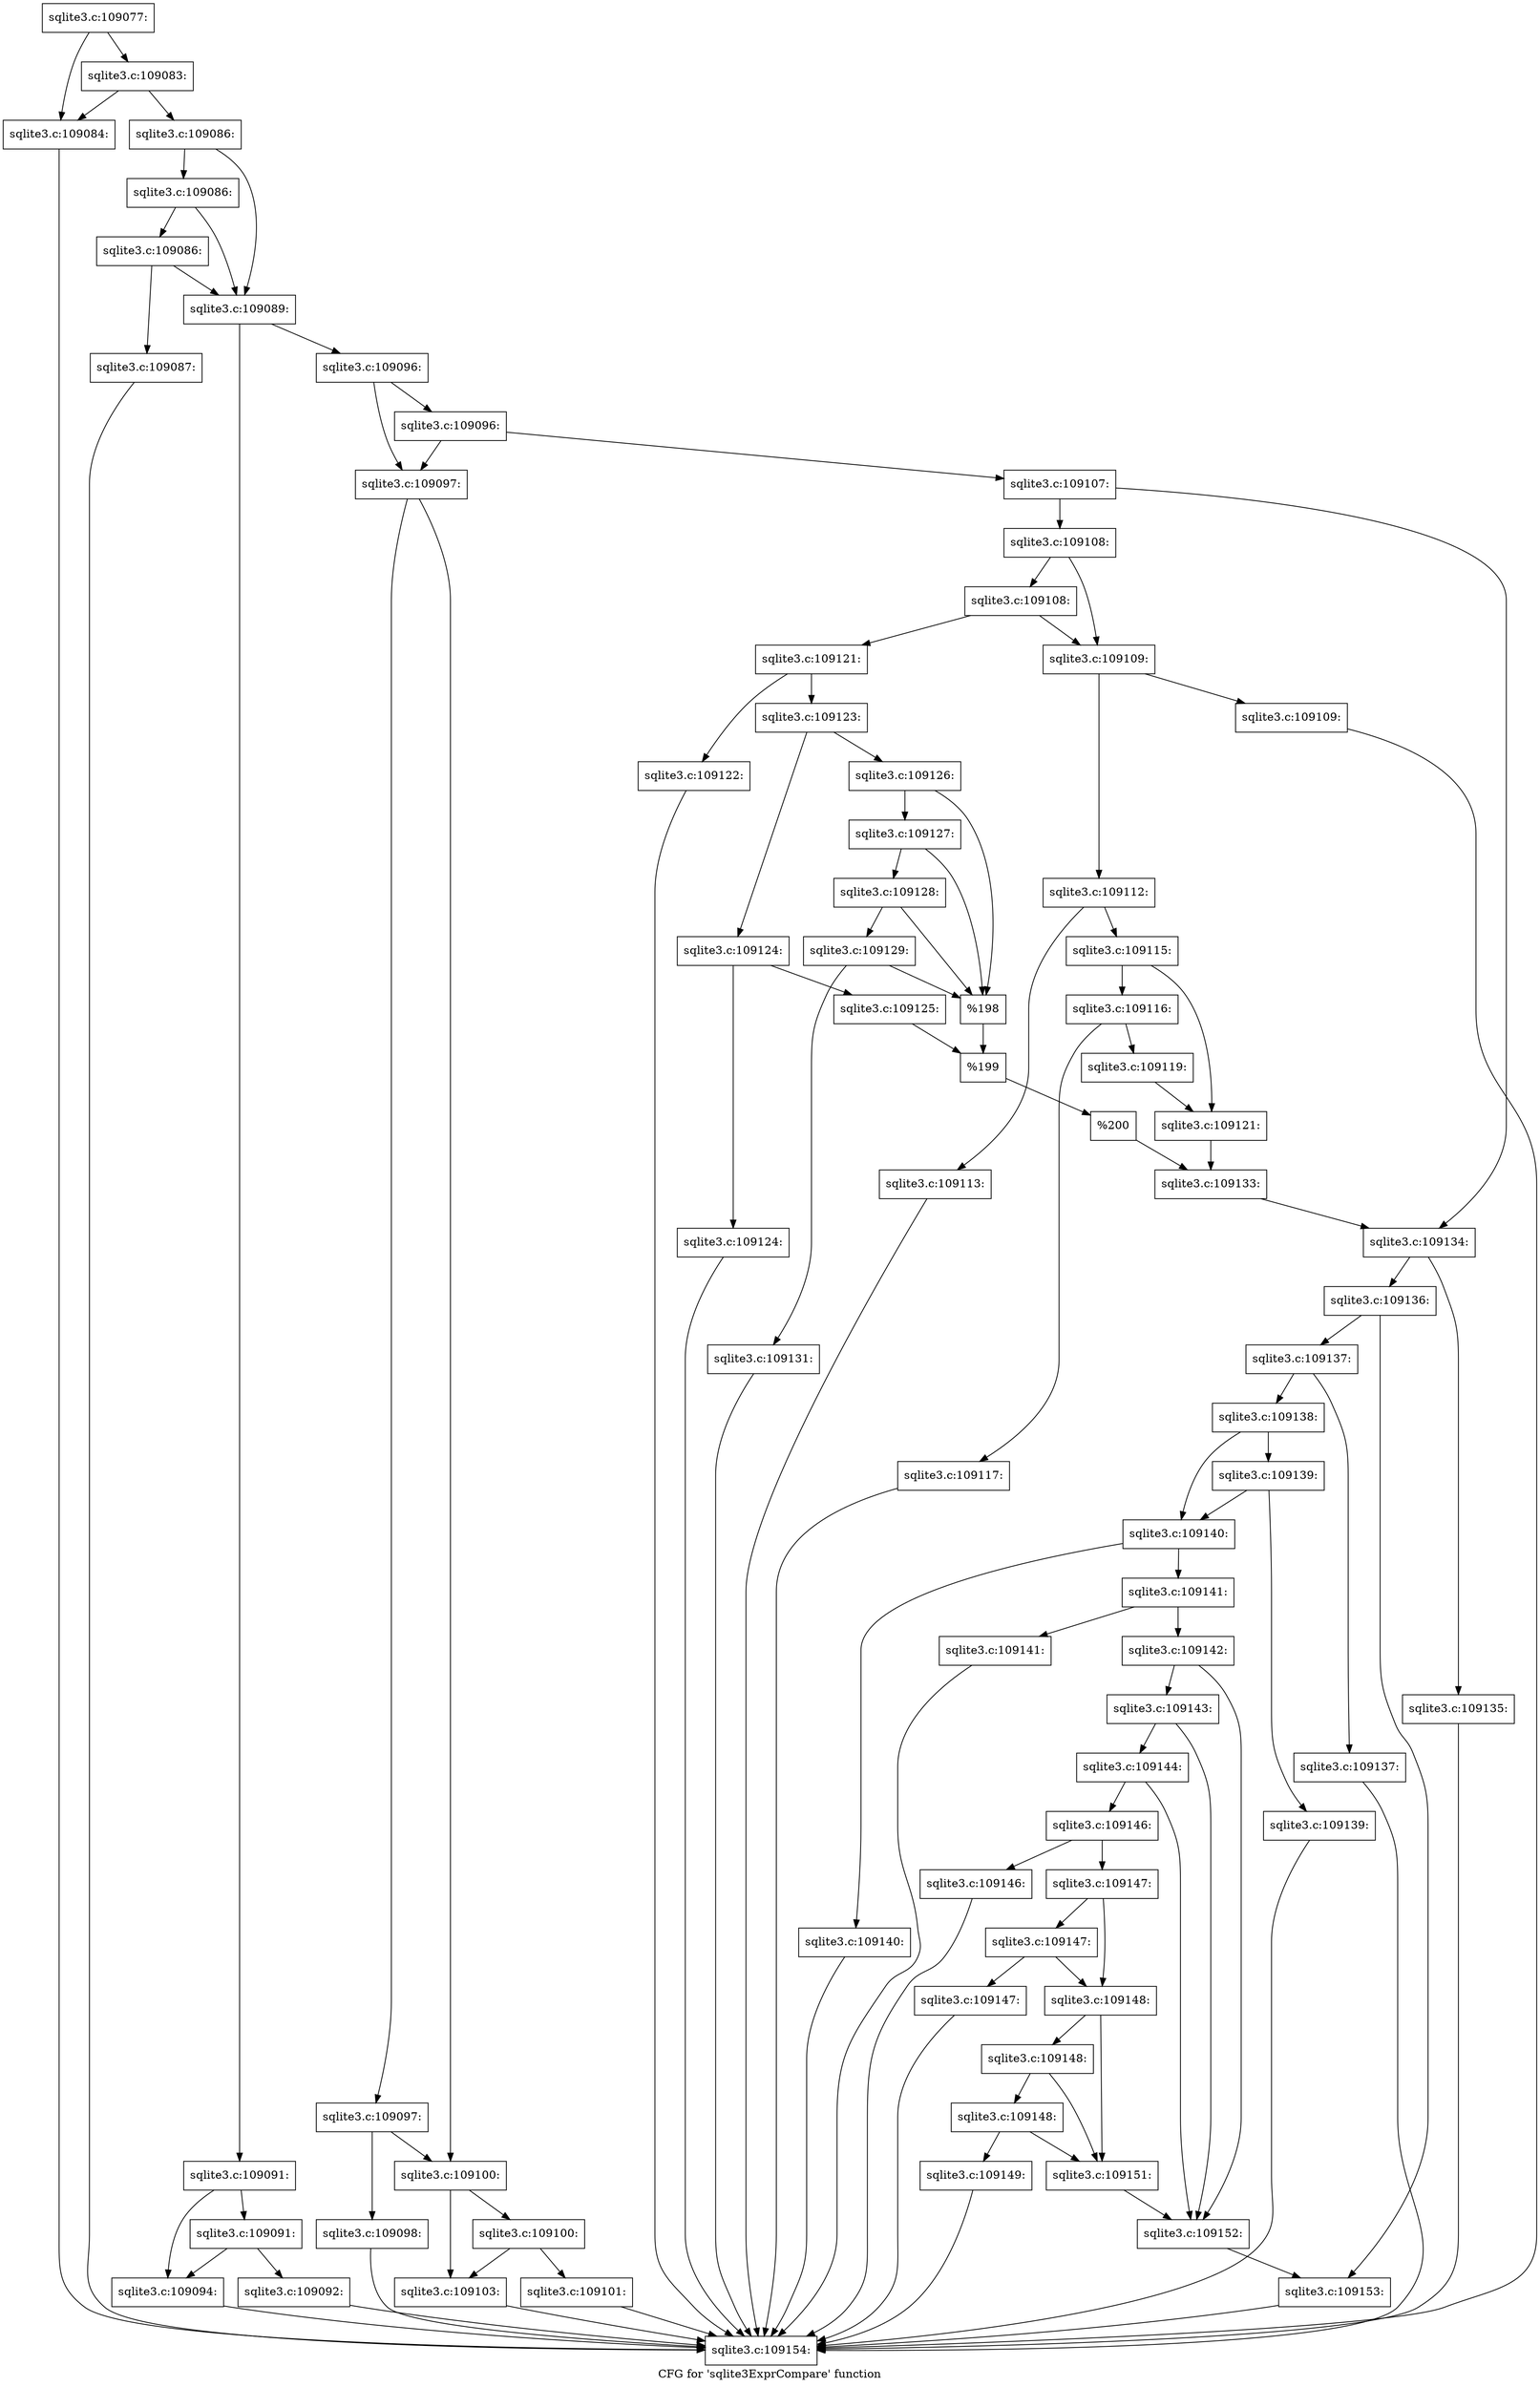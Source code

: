 digraph "CFG for 'sqlite3ExprCompare' function" {
	label="CFG for 'sqlite3ExprCompare' function";

	Node0x55c0f8b6e760 [shape=record,label="{sqlite3.c:109077:}"];
	Node0x55c0f8b6e760 -> Node0x55c0f8b79ce0;
	Node0x55c0f8b6e760 -> Node0x55c0f8b79d80;
	Node0x55c0f8b79d80 [shape=record,label="{sqlite3.c:109083:}"];
	Node0x55c0f8b79d80 -> Node0x55c0f8b79ce0;
	Node0x55c0f8b79d80 -> Node0x55c0f8b79d30;
	Node0x55c0f8b79ce0 [shape=record,label="{sqlite3.c:109084:}"];
	Node0x55c0f8b79ce0 -> Node0x55c0f8b6e8e0;
	Node0x55c0f8b79d30 [shape=record,label="{sqlite3.c:109086:}"];
	Node0x55c0f8b79d30 -> Node0x55c0f8b7a9f0;
	Node0x55c0f8b79d30 -> Node0x55c0f8b7a920;
	Node0x55c0f8b7a9f0 [shape=record,label="{sqlite3.c:109086:}"];
	Node0x55c0f8b7a9f0 -> Node0x55c0f8b7a970;
	Node0x55c0f8b7a9f0 -> Node0x55c0f8b7a920;
	Node0x55c0f8b7a970 [shape=record,label="{sqlite3.c:109086:}"];
	Node0x55c0f8b7a970 -> Node0x55c0f8b7a8d0;
	Node0x55c0f8b7a970 -> Node0x55c0f8b7a920;
	Node0x55c0f8b7a8d0 [shape=record,label="{sqlite3.c:109087:}"];
	Node0x55c0f8b7a8d0 -> Node0x55c0f8b6e8e0;
	Node0x55c0f8b7a920 [shape=record,label="{sqlite3.c:109089:}"];
	Node0x55c0f8b7a920 -> Node0x55c0f5f122b0;
	Node0x55c0f8b7a920 -> Node0x55c0f8b7b7d0;
	Node0x55c0f5f122b0 [shape=record,label="{sqlite3.c:109091:}"];
	Node0x55c0f5f122b0 -> Node0x55c0f8b7c570;
	Node0x55c0f5f122b0 -> Node0x55c0f8b7c520;
	Node0x55c0f8b7c570 [shape=record,label="{sqlite3.c:109091:}"];
	Node0x55c0f8b7c570 -> Node0x55c0f8b7c4d0;
	Node0x55c0f8b7c570 -> Node0x55c0f8b7c520;
	Node0x55c0f8b7c4d0 [shape=record,label="{sqlite3.c:109092:}"];
	Node0x55c0f8b7c4d0 -> Node0x55c0f8b6e8e0;
	Node0x55c0f8b7c520 [shape=record,label="{sqlite3.c:109094:}"];
	Node0x55c0f8b7c520 -> Node0x55c0f8b6e8e0;
	Node0x55c0f8b7b7d0 [shape=record,label="{sqlite3.c:109096:}"];
	Node0x55c0f8b7b7d0 -> Node0x55c0f8b7d750;
	Node0x55c0f8b7b7d0 -> Node0x55c0f8b7d7f0;
	Node0x55c0f8b7d7f0 [shape=record,label="{sqlite3.c:109096:}"];
	Node0x55c0f8b7d7f0 -> Node0x55c0f8b7d750;
	Node0x55c0f8b7d7f0 -> Node0x55c0f8b7d7a0;
	Node0x55c0f8b7d750 [shape=record,label="{sqlite3.c:109097:}"];
	Node0x55c0f8b7d750 -> Node0x55c0f8b7e4f0;
	Node0x55c0f8b7d750 -> Node0x55c0f8b7e4a0;
	Node0x55c0f8b7e4f0 [shape=record,label="{sqlite3.c:109097:}"];
	Node0x55c0f8b7e4f0 -> Node0x55c0f8b7e450;
	Node0x55c0f8b7e4f0 -> Node0x55c0f8b7e4a0;
	Node0x55c0f8b7e450 [shape=record,label="{sqlite3.c:109098:}"];
	Node0x55c0f8b7e450 -> Node0x55c0f8b6e8e0;
	Node0x55c0f8b7e4a0 [shape=record,label="{sqlite3.c:109100:}"];
	Node0x55c0f8b7e4a0 -> Node0x55c0f8b7f360;
	Node0x55c0f8b7e4a0 -> Node0x55c0f8b7f310;
	Node0x55c0f8b7f360 [shape=record,label="{sqlite3.c:109100:}"];
	Node0x55c0f8b7f360 -> Node0x55c0f8b7f2c0;
	Node0x55c0f8b7f360 -> Node0x55c0f8b7f310;
	Node0x55c0f8b7f2c0 [shape=record,label="{sqlite3.c:109101:}"];
	Node0x55c0f8b7f2c0 -> Node0x55c0f8b6e8e0;
	Node0x55c0f8b7f310 [shape=record,label="{sqlite3.c:109103:}"];
	Node0x55c0f8b7f310 -> Node0x55c0f8b6e8e0;
	Node0x55c0f8b7d7a0 [shape=record,label="{sqlite3.c:109107:}"];
	Node0x55c0f8b7d7a0 -> Node0x55c0f8b803f0;
	Node0x55c0f8b7d7a0 -> Node0x55c0f8b80440;
	Node0x55c0f8b803f0 [shape=record,label="{sqlite3.c:109108:}"];
	Node0x55c0f8b803f0 -> Node0x55c0f8b80980;
	Node0x55c0f8b803f0 -> Node0x55c0f8b80a70;
	Node0x55c0f8b80a70 [shape=record,label="{sqlite3.c:109108:}"];
	Node0x55c0f8b80a70 -> Node0x55c0f8b80980;
	Node0x55c0f8b80a70 -> Node0x55c0f8b80a20;
	Node0x55c0f8b80980 [shape=record,label="{sqlite3.c:109109:}"];
	Node0x55c0f8b80980 -> Node0x55c0f8b81490;
	Node0x55c0f8b80980 -> Node0x55c0f8b814e0;
	Node0x55c0f8b81490 [shape=record,label="{sqlite3.c:109109:}"];
	Node0x55c0f8b81490 -> Node0x55c0f8b6e8e0;
	Node0x55c0f8b814e0 [shape=record,label="{sqlite3.c:109112:}"];
	Node0x55c0f8b814e0 -> Node0x55c0f8b81ef0;
	Node0x55c0f8b814e0 -> Node0x55c0f8b81f40;
	Node0x55c0f8b81ef0 [shape=record,label="{sqlite3.c:109113:}"];
	Node0x55c0f8b81ef0 -> Node0x55c0f8b6e8e0;
	Node0x55c0f8b81f40 [shape=record,label="{sqlite3.c:109115:}"];
	Node0x55c0f8b81f40 -> Node0x55c0f8b82ac0;
	Node0x55c0f8b81f40 -> Node0x55c0f8b82b10;
	Node0x55c0f8b82ac0 [shape=record,label="{sqlite3.c:109116:}"];
	Node0x55c0f8b82ac0 -> Node0x55c0f8b83080;
	Node0x55c0f8b82ac0 -> Node0x55c0f8b830d0;
	Node0x55c0f8b83080 [shape=record,label="{sqlite3.c:109117:}"];
	Node0x55c0f8b83080 -> Node0x55c0f8b6e8e0;
	Node0x55c0f8b830d0 [shape=record,label="{sqlite3.c:109119:}"];
	Node0x55c0f8b830d0 -> Node0x55c0f8b82b10;
	Node0x55c0f8b82b10 [shape=record,label="{sqlite3.c:109121:}"];
	Node0x55c0f8b82b10 -> Node0x55c0f8b809d0;
	Node0x55c0f8b80a20 [shape=record,label="{sqlite3.c:109121:}"];
	Node0x55c0f8b80a20 -> Node0x55c0f67ae980;
	Node0x55c0f8b80a20 -> Node0x55c0f8b84190;
	Node0x55c0f67ae980 [shape=record,label="{sqlite3.c:109122:}"];
	Node0x55c0f67ae980 -> Node0x55c0f8b6e8e0;
	Node0x55c0f8b84190 [shape=record,label="{sqlite3.c:109123:}"];
	Node0x55c0f8b84190 -> Node0x55c0f8b84770;
	Node0x55c0f8b84190 -> Node0x55c0f8b84810;
	Node0x55c0f8b84770 [shape=record,label="{sqlite3.c:109124:}"];
	Node0x55c0f8b84770 -> Node0x55c0f8b84df0;
	Node0x55c0f8b84770 -> Node0x55c0f8b84e40;
	Node0x55c0f8b84df0 [shape=record,label="{sqlite3.c:109124:}"];
	Node0x55c0f8b84df0 -> Node0x55c0f8b6e8e0;
	Node0x55c0f8b84e40 [shape=record,label="{sqlite3.c:109125:}"];
	Node0x55c0f8b84e40 -> Node0x55c0f8b847c0;
	Node0x55c0f8b84810 [shape=record,label="{sqlite3.c:109126:}"];
	Node0x55c0f8b84810 -> Node0x55c0f8b85a90;
	Node0x55c0f8b84810 -> Node0x55c0f8b85940;
	Node0x55c0f8b85a90 [shape=record,label="{sqlite3.c:109127:}"];
	Node0x55c0f8b85a90 -> Node0x55c0f8b85a10;
	Node0x55c0f8b85a90 -> Node0x55c0f8b85940;
	Node0x55c0f8b85a10 [shape=record,label="{sqlite3.c:109128:}"];
	Node0x55c0f8b85a10 -> Node0x55c0f8b85990;
	Node0x55c0f8b85a10 -> Node0x55c0f8b85940;
	Node0x55c0f8b85990 [shape=record,label="{sqlite3.c:109129:}"];
	Node0x55c0f8b85990 -> Node0x55c0f8b858f0;
	Node0x55c0f8b85990 -> Node0x55c0f8b85940;
	Node0x55c0f8b858f0 [shape=record,label="{sqlite3.c:109131:}"];
	Node0x55c0f8b858f0 -> Node0x55c0f8b6e8e0;
	Node0x55c0f8b85940 [shape=record,label="{%198}"];
	Node0x55c0f8b85940 -> Node0x55c0f8b847c0;
	Node0x55c0f8b847c0 [shape=record,label="{%199}"];
	Node0x55c0f8b847c0 -> Node0x55c0f8b83870;
	Node0x55c0f8b83870 [shape=record,label="{%200}"];
	Node0x55c0f8b83870 -> Node0x55c0f8b809d0;
	Node0x55c0f8b809d0 [shape=record,label="{sqlite3.c:109133:}"];
	Node0x55c0f8b809d0 -> Node0x55c0f8b80440;
	Node0x55c0f8b80440 [shape=record,label="{sqlite3.c:109134:}"];
	Node0x55c0f8b80440 -> Node0x55c0f8b87520;
	Node0x55c0f8b80440 -> Node0x55c0f8b87570;
	Node0x55c0f8b87520 [shape=record,label="{sqlite3.c:109135:}"];
	Node0x55c0f8b87520 -> Node0x55c0f8b6e8e0;
	Node0x55c0f8b87570 [shape=record,label="{sqlite3.c:109136:}"];
	Node0x55c0f8b87570 -> Node0x55c0f8b880f0;
	Node0x55c0f8b87570 -> Node0x55c0f8b88140;
	Node0x55c0f8b880f0 [shape=record,label="{sqlite3.c:109137:}"];
	Node0x55c0f8b880f0 -> Node0x55c0f8b88580;
	Node0x55c0f8b880f0 -> Node0x55c0f8b885d0;
	Node0x55c0f8b88580 [shape=record,label="{sqlite3.c:109137:}"];
	Node0x55c0f8b88580 -> Node0x55c0f8b6e8e0;
	Node0x55c0f8b885d0 [shape=record,label="{sqlite3.c:109138:}"];
	Node0x55c0f8b885d0 -> Node0x55c0f8b88b50;
	Node0x55c0f8b885d0 -> Node0x55c0f8b88b00;
	Node0x55c0f8b88b50 [shape=record,label="{sqlite3.c:109139:}"];
	Node0x55c0f8b88b50 -> Node0x55c0f8b88ab0;
	Node0x55c0f8b88b50 -> Node0x55c0f8b88b00;
	Node0x55c0f8b88ab0 [shape=record,label="{sqlite3.c:109139:}"];
	Node0x55c0f8b88ab0 -> Node0x55c0f8b6e8e0;
	Node0x55c0f8b88b00 [shape=record,label="{sqlite3.c:109140:}"];
	Node0x55c0f8b88b00 -> Node0x55c0f8b89940;
	Node0x55c0f8b88b00 -> Node0x55c0f8b89990;
	Node0x55c0f8b89940 [shape=record,label="{sqlite3.c:109140:}"];
	Node0x55c0f8b89940 -> Node0x55c0f8b6e8e0;
	Node0x55c0f8b89990 [shape=record,label="{sqlite3.c:109141:}"];
	Node0x55c0f8b89990 -> Node0x55c0f8b8a3f0;
	Node0x55c0f8b89990 -> Node0x55c0f8b8a440;
	Node0x55c0f8b8a3f0 [shape=record,label="{sqlite3.c:109141:}"];
	Node0x55c0f8b8a3f0 -> Node0x55c0f8b6e8e0;
	Node0x55c0f8b8a440 [shape=record,label="{sqlite3.c:109142:}"];
	Node0x55c0f8b8a440 -> Node0x55c0f8b8b3b0;
	Node0x55c0f8b8a440 -> Node0x55c0f8b8b2e0;
	Node0x55c0f8b8b3b0 [shape=record,label="{sqlite3.c:109143:}"];
	Node0x55c0f8b8b3b0 -> Node0x55c0f8b8b330;
	Node0x55c0f8b8b3b0 -> Node0x55c0f8b8b2e0;
	Node0x55c0f8b8b330 [shape=record,label="{sqlite3.c:109144:}"];
	Node0x55c0f8b8b330 -> Node0x55c0f5f15e90;
	Node0x55c0f8b8b330 -> Node0x55c0f8b8b2e0;
	Node0x55c0f5f15e90 [shape=record,label="{sqlite3.c:109146:}"];
	Node0x55c0f5f15e90 -> Node0x55c0f8b8be10;
	Node0x55c0f5f15e90 -> Node0x55c0f8b8be60;
	Node0x55c0f8b8be10 [shape=record,label="{sqlite3.c:109146:}"];
	Node0x55c0f8b8be10 -> Node0x55c0f8b6e8e0;
	Node0x55c0f8b8be60 [shape=record,label="{sqlite3.c:109147:}"];
	Node0x55c0f8b8be60 -> Node0x55c0f8b8c760;
	Node0x55c0f8b8be60 -> Node0x55c0f8b8c710;
	Node0x55c0f8b8c760 [shape=record,label="{sqlite3.c:109147:}"];
	Node0x55c0f8b8c760 -> Node0x55c0f8b8c6c0;
	Node0x55c0f8b8c760 -> Node0x55c0f8b8c710;
	Node0x55c0f8b8c6c0 [shape=record,label="{sqlite3.c:109147:}"];
	Node0x55c0f8b8c6c0 -> Node0x55c0f8b6e8e0;
	Node0x55c0f8b8c710 [shape=record,label="{sqlite3.c:109148:}"];
	Node0x55c0f8b8c710 -> Node0x55c0f8b8d590;
	Node0x55c0f8b8c710 -> Node0x55c0f8b8d4c0;
	Node0x55c0f8b8d590 [shape=record,label="{sqlite3.c:109148:}"];
	Node0x55c0f8b8d590 -> Node0x55c0f8b8d510;
	Node0x55c0f8b8d590 -> Node0x55c0f8b8d4c0;
	Node0x55c0f8b8d510 [shape=record,label="{sqlite3.c:109148:}"];
	Node0x55c0f8b8d510 -> Node0x55c0f8b8d470;
	Node0x55c0f8b8d510 -> Node0x55c0f8b8d4c0;
	Node0x55c0f8b8d470 [shape=record,label="{sqlite3.c:109149:}"];
	Node0x55c0f8b8d470 -> Node0x55c0f8b6e8e0;
	Node0x55c0f8b8d4c0 [shape=record,label="{sqlite3.c:109151:}"];
	Node0x55c0f8b8d4c0 -> Node0x55c0f8b8b2e0;
	Node0x55c0f8b8b2e0 [shape=record,label="{sqlite3.c:109152:}"];
	Node0x55c0f8b8b2e0 -> Node0x55c0f8b88140;
	Node0x55c0f8b88140 [shape=record,label="{sqlite3.c:109153:}"];
	Node0x55c0f8b88140 -> Node0x55c0f8b6e8e0;
	Node0x55c0f8b6e8e0 [shape=record,label="{sqlite3.c:109154:}"];
}

